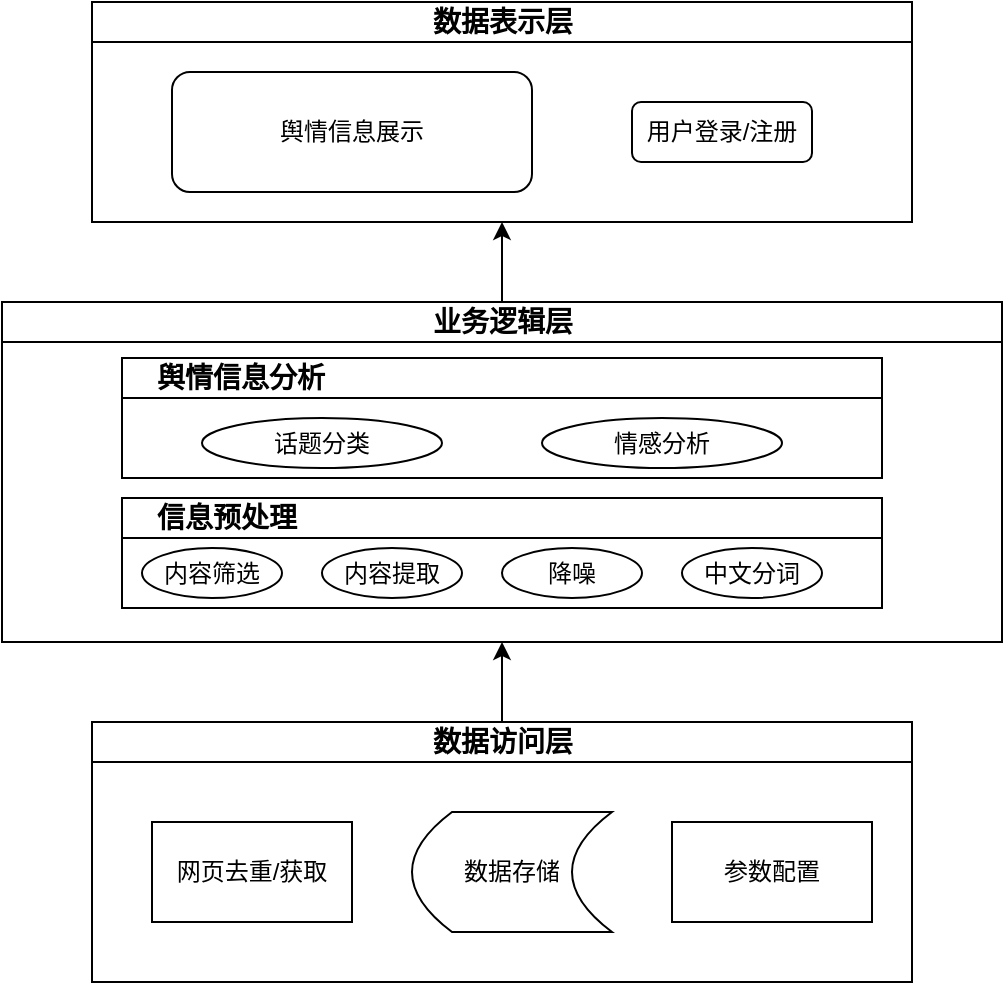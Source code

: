<mxfile version="14.6.6" type="github">
  <diagram id="prtHgNgQTEPvFCAcTncT" name="Page-1">
    <mxGraphModel dx="1043" dy="633" grid="0" gridSize="10" guides="1" tooltips="1" connect="1" arrows="1" fold="1" page="1" pageScale="1" pageWidth="827" pageHeight="1169" math="0" shadow="0">
      <root>
        <mxCell id="0" />
        <mxCell id="1" parent="0" />
        <mxCell id="AQNArXRQ0Ul7BrK09qgO-19" style="edgeStyle=orthogonalEdgeStyle;rounded=0;orthogonalLoop=1;jettySize=auto;html=1;entryX=0.5;entryY=1;entryDx=0;entryDy=0;" parent="1" source="dNxyNK7c78bLwvsdeMH5-11" target="AQNArXRQ0Ul7BrK09qgO-5" edge="1">
          <mxGeometry relative="1" as="geometry" />
        </mxCell>
        <mxCell id="dNxyNK7c78bLwvsdeMH5-11" value="&lt;div&gt;&lt;span style=&quot;font-size: 14px&quot;&gt;业务逻辑层&lt;/span&gt;&lt;/div&gt;" style="swimlane;html=1;startSize=20;horizontal=1;containerType=tree;glass=0;align=center;" parent="1" vertex="1">
          <mxGeometry x="152" y="257" width="500" height="170" as="geometry">
            <mxRectangle x="200" y="40" width="70" height="20" as="alternateBounds" />
          </mxGeometry>
        </mxCell>
        <mxCell id="AQNArXRQ0Ul7BrK09qgO-10" value="&lt;font style=&quot;vertical-align: inherit&quot;&gt;&lt;font style=&quot;vertical-align: inherit&quot;&gt;&lt;font style=&quot;vertical-align: inherit&quot;&gt;&lt;font style=&quot;vertical-align: inherit&quot;&gt;&lt;font style=&quot;vertical-align: inherit&quot;&gt;&lt;font style=&quot;vertical-align: inherit&quot;&gt;&lt;font style=&quot;vertical-align: inherit&quot;&gt;&lt;font style=&quot;vertical-align: inherit ; font-size: 14px&quot;&gt;&lt;font style=&quot;vertical-align: inherit&quot;&gt;&lt;font style=&quot;vertical-align: inherit&quot;&gt;&lt;font style=&quot;vertical-align: inherit&quot;&gt;&lt;font style=&quot;vertical-align: inherit&quot;&gt;&lt;font style=&quot;vertical-align: inherit&quot;&gt;&lt;font style=&quot;vertical-align: inherit&quot;&gt;&lt;font style=&quot;vertical-align: inherit&quot;&gt;&lt;font style=&quot;vertical-align: inherit&quot;&gt;&amp;nbsp; &amp;nbsp; 舆情信息分析&lt;/font&gt;&lt;/font&gt;&lt;/font&gt;&lt;/font&gt;&lt;/font&gt;&lt;/font&gt;&lt;/font&gt;&lt;/font&gt;&lt;/font&gt;&lt;/font&gt;&lt;/font&gt;&lt;/font&gt;&lt;/font&gt;&lt;/font&gt;&lt;/font&gt;&lt;/font&gt;" style="swimlane;html=1;startSize=20;horizontal=1;containerType=tree;glass=0;align=left;" parent="dNxyNK7c78bLwvsdeMH5-11" vertex="1">
          <mxGeometry x="60" y="28" width="380" height="60" as="geometry">
            <mxRectangle x="10" y="90" width="70" height="20" as="alternateBounds" />
          </mxGeometry>
        </mxCell>
        <mxCell id="AQNArXRQ0Ul7BrK09qgO-15" value="&lt;font style=&quot;vertical-align: inherit&quot;&gt;&lt;font style=&quot;vertical-align: inherit&quot;&gt;&lt;font style=&quot;vertical-align: inherit&quot;&gt;&lt;font style=&quot;vertical-align: inherit&quot;&gt;&lt;font style=&quot;vertical-align: inherit&quot;&gt;&lt;font style=&quot;vertical-align: inherit&quot;&gt;&lt;font style=&quot;vertical-align: inherit&quot;&gt;&lt;font style=&quot;vertical-align: inherit&quot;&gt;话题分类&lt;/font&gt;&lt;/font&gt;&lt;/font&gt;&lt;/font&gt;&lt;/font&gt;&lt;/font&gt;&lt;/font&gt;&lt;/font&gt;" style="ellipse;whiteSpace=wrap;html=1;" parent="AQNArXRQ0Ul7BrK09qgO-10" vertex="1">
          <mxGeometry x="40" y="30" width="120" height="25" as="geometry" />
        </mxCell>
        <mxCell id="AQNArXRQ0Ul7BrK09qgO-18" value="&lt;font style=&quot;vertical-align: inherit&quot;&gt;&lt;font style=&quot;vertical-align: inherit&quot;&gt;&lt;font style=&quot;vertical-align: inherit&quot;&gt;&lt;font style=&quot;vertical-align: inherit&quot;&gt;&lt;font style=&quot;vertical-align: inherit&quot;&gt;&lt;font style=&quot;vertical-align: inherit&quot;&gt;&lt;font style=&quot;vertical-align: inherit&quot;&gt;&lt;font style=&quot;vertical-align: inherit&quot;&gt;&lt;font style=&quot;vertical-align: inherit&quot;&gt;&lt;font style=&quot;vertical-align: inherit&quot;&gt;情感分析&lt;/font&gt;&lt;/font&gt;&lt;/font&gt;&lt;/font&gt;&lt;/font&gt;&lt;/font&gt;&lt;/font&gt;&lt;/font&gt;&lt;/font&gt;&lt;/font&gt;" style="ellipse;whiteSpace=wrap;html=1;" parent="AQNArXRQ0Ul7BrK09qgO-10" vertex="1">
          <mxGeometry x="210" y="30" width="120" height="25" as="geometry" />
        </mxCell>
        <mxCell id="AQNArXRQ0Ul7BrK09qgO-9" value="&lt;font style=&quot;vertical-align: inherit&quot;&gt;&lt;font style=&quot;vertical-align: inherit&quot;&gt;&lt;font style=&quot;vertical-align: inherit&quot;&gt;&lt;font style=&quot;vertical-align: inherit&quot;&gt;&lt;font style=&quot;vertical-align: inherit&quot;&gt;&lt;font style=&quot;vertical-align: inherit&quot;&gt;&lt;font style=&quot;vertical-align: inherit&quot;&gt;&lt;font style=&quot;vertical-align: inherit ; font-size: 14px&quot;&gt;&lt;font style=&quot;vertical-align: inherit&quot;&gt;&lt;font style=&quot;vertical-align: inherit&quot;&gt;&lt;font style=&quot;vertical-align: inherit&quot;&gt;&lt;font style=&quot;vertical-align: inherit&quot;&gt;&lt;font style=&quot;vertical-align: inherit&quot;&gt;&lt;font style=&quot;vertical-align: inherit&quot;&gt;&amp;nbsp; &amp;nbsp; 信息预处理&lt;/font&gt;&lt;/font&gt;&lt;/font&gt;&lt;/font&gt;&lt;/font&gt;&lt;/font&gt;&lt;/font&gt;&lt;/font&gt;&lt;/font&gt;&lt;/font&gt;&lt;/font&gt;&lt;/font&gt;&lt;/font&gt;&lt;/font&gt;" style="swimlane;html=1;startSize=20;horizontal=1;containerType=tree;glass=0;align=left;" parent="dNxyNK7c78bLwvsdeMH5-11" vertex="1">
          <mxGeometry x="60" y="98" width="380" height="55" as="geometry">
            <mxRectangle x="10" y="25" width="70" height="20" as="alternateBounds" />
          </mxGeometry>
        </mxCell>
        <mxCell id="AQNArXRQ0Ul7BrK09qgO-11" value="&lt;font style=&quot;vertical-align: inherit&quot;&gt;&lt;font style=&quot;vertical-align: inherit&quot;&gt;&lt;font style=&quot;vertical-align: inherit&quot;&gt;&lt;font style=&quot;vertical-align: inherit&quot;&gt;内容筛选&lt;/font&gt;&lt;/font&gt;&lt;/font&gt;&lt;/font&gt;" style="ellipse;whiteSpace=wrap;html=1;" parent="AQNArXRQ0Ul7BrK09qgO-9" vertex="1">
          <mxGeometry x="10" y="25" width="70" height="25" as="geometry" />
        </mxCell>
        <mxCell id="AQNArXRQ0Ul7BrK09qgO-12" value="&lt;font style=&quot;vertical-align: inherit&quot;&gt;&lt;font style=&quot;vertical-align: inherit&quot;&gt;&lt;font style=&quot;vertical-align: inherit&quot;&gt;&lt;font style=&quot;vertical-align: inherit&quot;&gt;&lt;font style=&quot;vertical-align: inherit&quot;&gt;&lt;font style=&quot;vertical-align: inherit&quot;&gt;内容提取&lt;/font&gt;&lt;/font&gt;&lt;/font&gt;&lt;/font&gt;&lt;/font&gt;&lt;/font&gt;" style="ellipse;whiteSpace=wrap;html=1;" parent="AQNArXRQ0Ul7BrK09qgO-9" vertex="1">
          <mxGeometry x="100" y="25" width="70" height="25" as="geometry" />
        </mxCell>
        <mxCell id="AQNArXRQ0Ul7BrK09qgO-13" value="&lt;font style=&quot;vertical-align: inherit&quot;&gt;&lt;font style=&quot;vertical-align: inherit&quot;&gt;降噪&lt;/font&gt;&lt;/font&gt;" style="ellipse;whiteSpace=wrap;html=1;" parent="AQNArXRQ0Ul7BrK09qgO-9" vertex="1">
          <mxGeometry x="190" y="25" width="70" height="25" as="geometry" />
        </mxCell>
        <mxCell id="AQNArXRQ0Ul7BrK09qgO-14" value="&lt;font style=&quot;vertical-align: inherit&quot;&gt;&lt;font style=&quot;vertical-align: inherit&quot;&gt;&lt;font style=&quot;vertical-align: inherit&quot;&gt;&lt;font style=&quot;vertical-align: inherit&quot;&gt;中文分词&lt;/font&gt;&lt;/font&gt;&lt;/font&gt;&lt;/font&gt;" style="ellipse;whiteSpace=wrap;html=1;" parent="AQNArXRQ0Ul7BrK09qgO-9" vertex="1">
          <mxGeometry x="280" y="25" width="70" height="25" as="geometry" />
        </mxCell>
        <mxCell id="AQNArXRQ0Ul7BrK09qgO-5" value="&lt;span style=&quot;font-size: 14px&quot;&gt;&lt;font style=&quot;vertical-align: inherit&quot;&gt;&lt;font style=&quot;vertical-align: inherit&quot;&gt;&lt;font style=&quot;vertical-align: inherit&quot;&gt;&lt;font style=&quot;vertical-align: inherit&quot;&gt;&lt;font style=&quot;vertical-align: inherit&quot;&gt;&lt;font style=&quot;vertical-align: inherit&quot;&gt;数据表示层&lt;/font&gt;&lt;/font&gt;&lt;/font&gt;&lt;/font&gt;&lt;/font&gt;&lt;/font&gt;&lt;/span&gt;" style="swimlane;html=1;startSize=20;horizontal=1;containerType=tree;glass=0;align=center;" parent="1" vertex="1">
          <mxGeometry x="197" y="107" width="410" height="110" as="geometry">
            <mxRectangle x="180" y="50" width="70" height="20" as="alternateBounds" />
          </mxGeometry>
        </mxCell>
        <mxCell id="AQNArXRQ0Ul7BrK09qgO-6" value="&lt;font style=&quot;vertical-align: inherit&quot;&gt;&lt;font style=&quot;vertical-align: inherit&quot;&gt;舆情信息展示&lt;/font&gt;&lt;/font&gt;" style="rounded=1;whiteSpace=wrap;html=1;" parent="AQNArXRQ0Ul7BrK09qgO-5" vertex="1">
          <mxGeometry x="40" y="35" width="180" height="60" as="geometry" />
        </mxCell>
        <mxCell id="AQNArXRQ0Ul7BrK09qgO-7" value="&lt;font style=&quot;vertical-align: inherit&quot;&gt;&lt;font style=&quot;vertical-align: inherit&quot;&gt;用户登录/注册&lt;/font&gt;&lt;/font&gt;" style="rounded=1;whiteSpace=wrap;html=1;" parent="AQNArXRQ0Ul7BrK09qgO-5" vertex="1">
          <mxGeometry x="270" y="50" width="90" height="30" as="geometry" />
        </mxCell>
        <mxCell id="AQNArXRQ0Ul7BrK09qgO-33" style="edgeStyle=orthogonalEdgeStyle;rounded=0;orthogonalLoop=1;jettySize=auto;html=1;entryX=0.5;entryY=1;entryDx=0;entryDy=0;" parent="1" source="AQNArXRQ0Ul7BrK09qgO-20" target="dNxyNK7c78bLwvsdeMH5-11" edge="1">
          <mxGeometry relative="1" as="geometry" />
        </mxCell>
        <mxCell id="AQNArXRQ0Ul7BrK09qgO-20" value="&lt;font style=&quot;vertical-align: inherit&quot;&gt;&lt;font style=&quot;vertical-align: inherit&quot;&gt;&lt;font style=&quot;vertical-align: inherit&quot;&gt;&lt;font style=&quot;vertical-align: inherit&quot;&gt;&lt;font style=&quot;vertical-align: inherit&quot;&gt;&lt;font style=&quot;vertical-align: inherit&quot;&gt;&lt;font style=&quot;vertical-align: inherit&quot;&gt;&lt;font style=&quot;vertical-align: inherit ; font-size: 14px&quot;&gt;&lt;font style=&quot;vertical-align: inherit&quot;&gt;&lt;font style=&quot;vertical-align: inherit&quot;&gt;&lt;font style=&quot;vertical-align: inherit&quot;&gt;&lt;font style=&quot;vertical-align: inherit&quot;&gt;&lt;font style=&quot;vertical-align: inherit&quot;&gt;&lt;font style=&quot;vertical-align: inherit&quot;&gt;&lt;font style=&quot;vertical-align: inherit&quot;&gt;&lt;font style=&quot;vertical-align: inherit&quot;&gt;&lt;font style=&quot;vertical-align: inherit&quot;&gt;&lt;font style=&quot;vertical-align: inherit&quot;&gt;数据访问层&lt;/font&gt;&lt;/font&gt;&lt;/font&gt;&lt;/font&gt;&lt;/font&gt;&lt;/font&gt;&lt;/font&gt;&lt;/font&gt;&lt;/font&gt;&lt;/font&gt;&lt;/font&gt;&lt;/font&gt;&lt;/font&gt;&lt;/font&gt;&lt;/font&gt;&lt;/font&gt;&lt;/font&gt;&lt;/font&gt;" style="swimlane;html=1;startSize=20;horizontal=1;containerType=tree;glass=0;align=center;" parent="1" vertex="1">
          <mxGeometry x="197" y="467" width="410" height="130" as="geometry">
            <mxRectangle x="200" y="40" width="70" height="20" as="alternateBounds" />
          </mxGeometry>
        </mxCell>
        <mxCell id="AQNArXRQ0Ul7BrK09qgO-29" value="&lt;font style=&quot;vertical-align: inherit&quot;&gt;&lt;font style=&quot;vertical-align: inherit&quot;&gt;网页去重/获取&lt;/font&gt;&lt;/font&gt;" style="rounded=0;whiteSpace=wrap;html=1;" parent="AQNArXRQ0Ul7BrK09qgO-20" vertex="1">
          <mxGeometry x="30" y="50" width="100" height="50" as="geometry" />
        </mxCell>
        <mxCell id="AQNArXRQ0Ul7BrK09qgO-30" value="&lt;font style=&quot;vertical-align: inherit&quot;&gt;&lt;font style=&quot;vertical-align: inherit&quot;&gt;&lt;font style=&quot;vertical-align: inherit&quot;&gt;&lt;font style=&quot;vertical-align: inherit&quot;&gt;&lt;font style=&quot;vertical-align: inherit&quot;&gt;&lt;font style=&quot;vertical-align: inherit&quot;&gt;参数配置&lt;/font&gt;&lt;/font&gt;&lt;/font&gt;&lt;/font&gt;&lt;/font&gt;&lt;/font&gt;" style="rounded=0;whiteSpace=wrap;html=1;" parent="AQNArXRQ0Ul7BrK09qgO-20" vertex="1">
          <mxGeometry x="290" y="50" width="100" height="50" as="geometry" />
        </mxCell>
        <mxCell id="AQNArXRQ0Ul7BrK09qgO-32" value="&lt;font style=&quot;vertical-align: inherit&quot;&gt;&lt;font style=&quot;vertical-align: inherit&quot;&gt;&lt;font style=&quot;vertical-align: inherit&quot;&gt;&lt;font style=&quot;vertical-align: inherit&quot;&gt;&lt;font style=&quot;vertical-align: inherit&quot;&gt;&lt;font style=&quot;vertical-align: inherit&quot;&gt;数据存储&lt;/font&gt;&lt;/font&gt;&lt;/font&gt;&lt;/font&gt;&lt;/font&gt;&lt;/font&gt;" style="shape=dataStorage;whiteSpace=wrap;html=1;fixedSize=1;" parent="AQNArXRQ0Ul7BrK09qgO-20" vertex="1">
          <mxGeometry x="160" y="45" width="100" height="60" as="geometry" />
        </mxCell>
      </root>
    </mxGraphModel>
  </diagram>
</mxfile>

